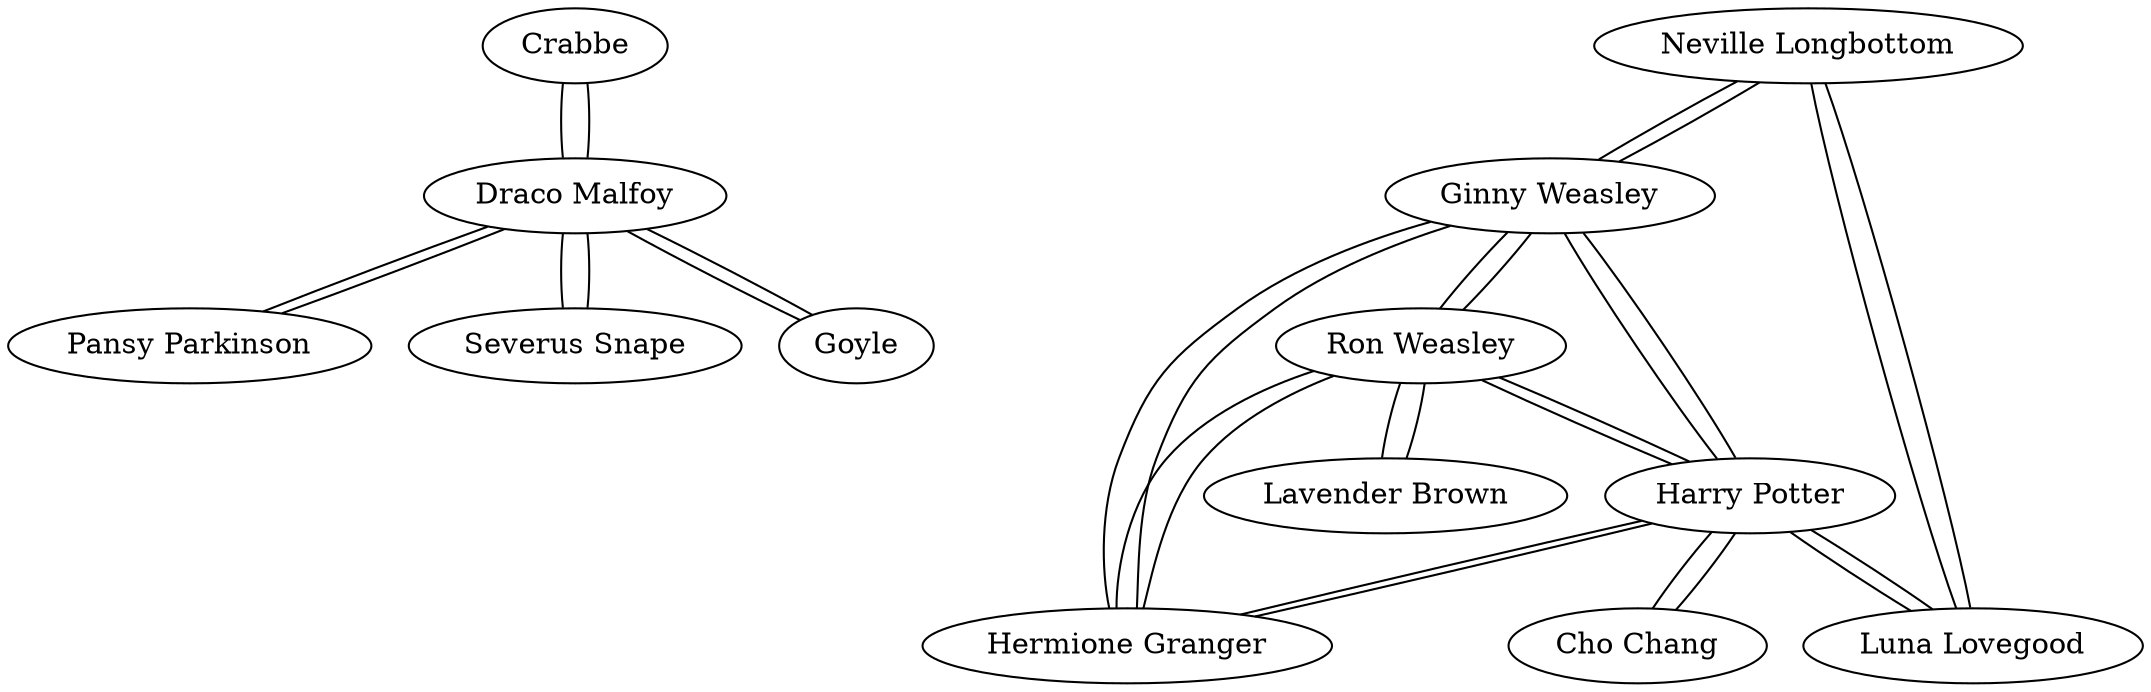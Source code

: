 graph {
"Crabbe" -- {"Draco Malfoy"}
"Pansy Parkinson" -- {"Draco Malfoy"}
"Severus Snape" -- {"Draco Malfoy"}
"Goyle" -- {"Draco Malfoy"}
"Neville Longbottom" -- {"Ginny Weasley" "Luna Lovegood"}
"Cho Chang" -- {"Harry Potter"}
"Draco Malfoy" -- {"Crabbe" "Pansy Parkinson" "Severus Snape" "Goyle"}
"Ginny Weasley" -- {"Neville Longbottom" "Hermione Granger" "Harry Potter" "Ron Weasley"}
"Ron Weasley" -- {"Lavender Brown" "Hermione Granger" "Harry Potter" "Ginny Weasley"}
"Luna Lovegood" -- {"Neville Longbottom" "Harry Potter"}
"Hermione Granger" -- {"Ginny Weasley" "Harry Potter" "Ron Weasley"}
"Lavender Brown" -- {"Ron Weasley"}
"Harry Potter" -- {"Luna Lovegood" "Cho Chang" "Hermione Granger" "Ron Weasley" "Ginny Weasley"}
}
